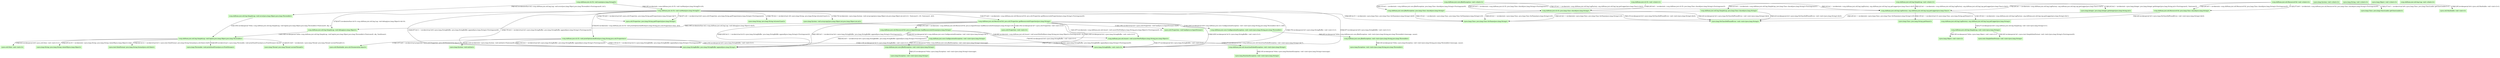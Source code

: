 digraph G {
  node [color=".3 .2 1.0",shape=box,style=filled];
  edge [];
  "0" [label="<java.util.Properties: void load(java.io.InputStream)>",];
  "1" [label="<org.shiftone.jrat.core.JRatException: void <init>(java.lang.String,java.lang.Throwable)>",];
  "2" [label="<org.shiftone.jrat.util.ResourceUtil: java.io.InputStream loadResourceAsStream(java.lang.String)>",];
  "3" [label="<java.text.SimpleDateFormat: void <init>(java.lang.String)>",];
  "4" [label="<org.shiftone.jrat.cli.Cli: void runMain(java.lang.String[])>",];
  "5" [label="<java.util.Properties: java.lang.String getProperty(java.lang.String)>",];
  "6" [label="<java.lang.Exception: void <init>(java.lang.String)>",];
  "7" [label="<java.lang.Class: java.lang.ClassLoader getClassLoader()>",];
  "8" [label="<org.shiftone.jrat.core.JRatException: java.lang.Class class$(java.lang.String)>",];
  "9" [label="<java.lang.System: void <clinit>()>",];
  "10" [label="<org.shiftone.jrat.core.JRatException: void <init>(java.lang.String)>",];
  "11" [label="<java.lang.String: java.lang.String toLowerCase()>",];
  "12" [label="<java.lang.String: void <clinit>()>",];
  "13" [label="<org.shiftone.jrat.util.log.LogFactory: org.shiftone.jrat.util.log.Log getLogger(java.lang.Class)>",];
  "14" [label="<org.shiftone.jrat.util.log.SimpleLog: void log(int,java.lang.Object,java.lang.Throwable)>",];
  "15" [label="<java.lang.Object: void <clinit>()>",];
  "16" [label="<java.lang.System: void arraycopy(java.lang.Object,int,java.lang.Object,int,int)>",];
  "17" [label="<java.lang.Exception: void <init>(java.lang.String,java.lang.Throwable)>",];
  "18" [label="<org.shiftone.jrat.util.log.LogFactory: org.shiftone.jrat.util.log.Log getLogger(java.lang.String)>",];
  "19" [label="<org.shiftone.jrat.util.log.SimpleLog: void debug(java.lang.Object)>",];
  "20" [label="<java.lang.Thread: java.lang.Thread currentThread()>",];
  "21" [label="<org.shiftone.jrat.util.log.Log: void <clinit>()>",];
  "22" [label="<java.lang.RuntimeException: void <init>(java.lang.String)>",];
  "23" [label="<org.shiftone.jrat.util.log.SimpleLog: void <clinit>()>",];
  "24" [label="<java.util.Date: void <init>()>",];
  "25" [label="<org.shiftone.jrat.cli.Cli: void printOptionsAndExit(java.lang.String,java.util.Properties)>",];
  "26" [label="<java.lang.String: java.lang.String valueOf(java.lang.Object)>",];
  "27" [label="<org.shiftone.jrat.util.AssertionFailedException: void <init>(java.lang.String)>",];
  "28" [label="<java.util.Hashtable: void <init>()>",];
  "29" [label="<org.shiftone.jrat.util.log.SimpleLog: java.lang.Class class$(java.lang.String)>",];
  "30" [label="<java.text.DateFormat: java.lang.String format(java.util.Date)>",];
  "31" [label="<java.util.Hashtable: java.util.Enumeration keys()>",];
  "32" [label="<org.shiftone.jrat.util.Assert: void assertNotNull(java.lang.String,java.lang.Object)>",];
  "33" [label="<java.util.Properties: void <init>()>",];
  "34" [label="<org.shiftone.jrat.util.ResourceUtil: java.util.Properties getResourceAsProperties(java.lang.String)>",];
  "35" [label="<org.shiftone.jrat.cli.Cli: java.lang.Class class$(java.lang.String)>",];
  "36" [label="<org.shiftone.jrat.util.ResourceUtil: void <clinit>()>",];
  "37" [label="<org.shiftone.jrat.cli.Cli: void <clinit>()>",];
  "38" [label="<org.shiftone.jrat.util.log.SimpleLog: void <init>(java.lang.String)>",];
  "39" [label="<org.shiftone.jrat.core.ConfigurationException: void <init>(java.lang.String,java.lang.Throwable)>",];
  "40" [label="<java.lang.StringBuffer: java.lang.StringBuffer append(java.lang.String)>",];
  "41" [label="<org.shiftone.jrat.util.log.SimpleLog: void error(java.lang.Object,java.lang.Throwable)>",];
  "42" [label="<java.lang.Object: void <init>()>",];
  "43" [label="<org.shiftone.jrat.core.JRatException: void <clinit>()>",];
  "44" [label="<java.lang.Integer: java.lang.Integer getInteger(java.lang.String,int)>",];
  "45" [label="<java.lang.System: void exit(int)>",];
  "46" [label="<java.lang.Throwable: void printStackTrace(java.io.PrintStream)>",];
  "47" [label="<java.lang.Class: java.lang.Class forName(java.lang.String)>",];
  "48" [label="<org.shiftone.jrat.cli.Cli: void main(java.lang.String[])>",];
  "49" [label="<java.lang.StringBuffer: void <init>()>",];
  "50" [label="<org.shiftone.jrat.core.ConfigurationException: void <init>(java.lang.String)>",];
  "51" [label="<java.lang.NoClassDefFoundError: void <init>(java.lang.String)>",];
  "52" [label="<java.lang.Class: java.lang.String getName()>",];
  "53" [label="<org.shiftone.jrat.util.ResourceUtil: java.lang.Class class$(java.lang.String)>",];
  "1" -> "17" [label="[0@L34] invokespecial %this.<java.lang.Exception: void <init>(java.lang.String,java.lang.Throwable)>(message, cause);",];
  "2" -> "50" [label="[12@L92] invokespecial $r3.<org.shiftone.jrat.core.ConfigurationException: void <init>(java.lang.String)>($r7);",];
  "2" -> "32" [label="[1@L86] invokestatic <org.shiftone.jrat.util.Assert: void assertNotNull(java.lang.String,java.lang.Object)>(%stringconst0, r0);",];
  "2" -> "49" [label="[7@L92] invokespecial $r4.<java.lang.StringBuffer: void <init>()>();",];
  "2" -> "40" [label="[9@L92] $r5 = invokevirtual $r4.<java.lang.StringBuffer: java.lang.StringBuffer append(java.lang.String)>(%stringconst1);",];
  "4" -> "47" [label="[38@L89] $r15 = invokestatic <java.lang.Class: java.lang.Class forName(java.lang.String)>($r8);",];
  "4" -> "5" [label="[25@L79] $r8 = invokevirtual $r0.<java.util.Properties: java.lang.String getProperty(java.lang.String)>($r7);",];
  "4" -> "34" [label="[1@L57] $r0 = invokestatic <org.shiftone.jrat.util.ResourceUtil: java.util.Properties getResourceAsProperties(java.lang.String)>(%stringconst0);",];
  "4" -> "11" [label="[16@L78] $r2 = invokevirtual r20.<java.lang.String: java.lang.String toLowerCase()>();",];
  "4" -> "5" [label="[7@L67] r20 = invokevirtual $r0.<java.util.Properties: java.lang.String getProperty(java.lang.String)>(%stringconst2);",];
  "4" -> "16" [label="[15@L74] invokestatic <java.lang.System: void arraycopy(java.lang.Object,int,java.lang.Object,int,int)>(r1, %intconst3, r19, %intconst1, $i3);",];
  "4" -> "40" [label="[32@L87] $r11 = invokevirtual $r9.<java.lang.StringBuffer: java.lang.StringBuffer append(java.lang.String)>(%stringconst6);",];
  "4" -> "49" [label="[18@L79] invokespecial $r3.<java.lang.StringBuffer: void <init>()>();",];
  "4" -> "40" [label="[20@L79] $r4 = invokevirtual $r3.<java.lang.StringBuffer: java.lang.StringBuffer append(java.lang.String)>(%stringconst4);",];
  "4" -> "25" [label="[27@L83] invokestatic <org.shiftone.jrat.cli.Cli: void printOptionsAndExit(java.lang.String,java.util.Properties)>($r2, $r0);",];
  "4" -> "49" [label="[30@L87] invokespecial $r9.<java.lang.StringBuffer: void <init>()>();",];
  "4" -> "19" [label="[37@L87] invokeinterface $r10.<org.shiftone.jrat.util.log.Log: void debug(java.lang.Object)>($r14);",];
  "8" -> "47" [label="[0@L15] $r1 = invokestatic <java.lang.Class: java.lang.Class forName(java.lang.String)>(r0);",];
  "8" -> "51" [label="[5@L15] invokespecial $r3.<java.lang.NoClassDefFoundError: void <init>(java.lang.String)>($r4);",];
  "10" -> "6" [label="[0@L23] invokespecial %this.<java.lang.Exception: void <init>(java.lang.String)>(message);",];
  "13" -> "18" [label="[1@L19] $r2 = invokestatic <org.shiftone.jrat.util.log.LogFactory: org.shiftone.jrat.util.log.Log getLogger(java.lang.String)>($r1);",];
  "13" -> "52" [label="[0@L19] $r1 = invokevirtual r0.<java.lang.Class: java.lang.String getName()>();",];
  "14" -> "20" [label="[12@L81] $r6 = invokestatic <java.lang.Thread: java.lang.Thread currentThread()>();",];
  "14" -> "24" [label="[18@L82] invokespecial $r9.<java.util.Date: void <init>()>();",];
  "14" -> "30" [label="[19@L82] $r12 = invokevirtual $r11.<java.text.DateFormat: java.lang.String format(java.util.Date)>($r9);",];
  "14" -> "46" [label="[32@L89] invokevirtual t.<java.lang.Throwable: void printStackTrace(java.io.PrintStream)>($r20);",];
  "14" -> "26" [label="[28@L85] $r18 = invokestatic <java.lang.String: java.lang.String valueOf(java.lang.Object)>(obj);",];
  "18" -> "38" [label="[1@L27] invokespecial $r0.<org.shiftone.jrat.util.log.SimpleLog: void <init>(java.lang.String)>(r1);",];
  "19" -> "14" [label="[1@L108] invokespecial %this.<org.shiftone.jrat.util.log.SimpleLog: void log(int,java.lang.Object,java.lang.Throwable)>(%intconst0, obj, %nullconst);",];
  "23" -> "44" [label="[13@L24] $r2 = invokestatic <java.lang.Integer: java.lang.Integer getInteger(java.lang.String,int)>(%stringconst2, %intconst3);",];
  "23" -> "13" [label="[9@L22] $r1 = invokestatic <org.shiftone.jrat.util.log.LogFactory: org.shiftone.jrat.util.log.Log getLogger(java.lang.Class)>($r4);",];
  "23" -> "29" [label="[5@L22] $r4 = invokestatic <org.shiftone.jrat.util.log.SimpleLog: java.lang.Class class$(java.lang.String)>(%stringconst1);",];
  "25" -> "49" [label="[2@L104] invokespecial $r0.<java.lang.StringBuffer: void <init>()>();",];
  "25" -> "40" [label="[35@L118] $r15 = invokevirtual $r13.<java.lang.StringBuffer: java.lang.StringBuffer append(java.lang.String)>(%stringconst8);",];
  "25" -> "40" [label="[4@L104] $r2 = invokevirtual $r0.<java.lang.StringBuffer: java.lang.StringBuffer append(java.lang.String)>(%stringconst0);",];
  "25" -> "45" [label="[41@L124] invokestatic <java.lang.System: void exit(int)>(%intconst9);",];
  "25" -> "49" [label="[33@L118] invokespecial $r13.<java.lang.StringBuffer: void <init>()>();",];
  "25" -> "31" [label="[13@L107] $r9 = invokevirtual properties.<java.util.Properties: java.util.Enumeration keys()>();",];
  "27" -> "22" [label="[0@L18] invokespecial %this.<java.lang.RuntimeException: void <init>(java.lang.String)>(message);",];
  "29" -> "51" [label="[5@L22] invokespecial $r3.<java.lang.NoClassDefFoundError: void <init>(java.lang.String)>($r4);",];
  "29" -> "47" [label="[0@L22] $r1 = invokestatic <java.lang.Class: java.lang.Class forName(java.lang.String)>(r0);",];
  "32" -> "49" [label="[3@L37] invokespecial $r2.<java.lang.StringBuffer: void <init>()>();",];
  "32" -> "27" [label="[10@L37] invokespecial $r1.<org.shiftone.jrat.util.AssertionFailedException: void <init>(java.lang.String)>($r7);",];
  "32" -> "40" [label="[5@L37] $r3 = invokevirtual $r2.<java.lang.StringBuffer: java.lang.StringBuffer append(java.lang.String)>(%stringconst0);",];
  "34" -> "49" [label="[4@L189] invokespecial $r1.<java.lang.StringBuffer: void <init>()>();",];
  "34" -> "40" [label="[20@L200] $r11 = invokevirtual $r10.<java.lang.StringBuffer: java.lang.StringBuffer append(java.lang.String)>(%stringconst2);",];
  "34" -> "19" [label="[9@L189] invokeinterface $r2.<org.shiftone.jrat.util.log.Log: void debug(java.lang.Object)>($r5);",];
  "34" -> "40" [label="[6@L189] $r3 = invokevirtual $r1.<java.lang.StringBuffer: java.lang.StringBuffer append(java.lang.String)>(%stringconst1);",];
  "34" -> "33" [label="[12@L192] invokespecial $r7.<java.util.Properties: void <init>()>();",];
  "34" -> "49" [label="[18@L200] invokespecial $r10.<java.lang.StringBuffer: void <init>()>();",];
  "34" -> "39" [label="[23@L200] invokespecial $r9.<org.shiftone.jrat.core.ConfigurationException: void <init>(java.lang.String,java.lang.Throwable)>($r13, $r8);",];
  "34" -> "2" [label="[10@L191] $r6 = invokestatic <org.shiftone.jrat.util.ResourceUtil: java.io.InputStream loadResourceAsStream(java.lang.String)>(r0);",];
  "34" -> "0" [label="[13@L196] invokevirtual $r7.<java.util.Properties: void load(java.io.InputStream)>($r6);",];
  "34" -> "32" [label="[1@L187] invokestatic <org.shiftone.jrat.util.Assert: void assertNotNull(java.lang.String,java.lang.Object)>(%stringconst0, r0);",];
  "35" -> "47" [label="[0@L24] $r1 = invokestatic <java.lang.Class: java.lang.Class forName(java.lang.String)>(r0);",];
  "35" -> "51" [label="[5@L24] invokespecial $r3.<java.lang.NoClassDefFoundError: void <init>(java.lang.String)>($r4);",];
  "36" -> "7" [label="[15@L27] $r3 = invokevirtual $r6.<java.lang.Class: java.lang.ClassLoader getClassLoader()>();",];
  "36" -> "53" [label="[11@L27] $r6 = invokestatic <org.shiftone.jrat.util.ResourceUtil: java.lang.Class class$(java.lang.String)>(%stringconst0);",];
  "36" -> "28" [label="[18@L28] invokespecial $r4.<java.util.Hashtable: void <init>()>();",];
  "36" -> "53" [label="[3@L26] $r5 = invokestatic <org.shiftone.jrat.util.ResourceUtil: java.lang.Class class$(java.lang.String)>(%stringconst0);",];
  "36" -> "13" [label="[7@L26] $r1 = invokestatic <org.shiftone.jrat.util.log.LogFactory: org.shiftone.jrat.util.log.Log getLogger(java.lang.Class)>($r5);",];
  "37" -> "35" [label="[5@L24] $r5 = invokestatic <org.shiftone.jrat.cli.Cli: java.lang.Class class$(java.lang.String)>(%stringconst1);",];
  "37" -> "35" [label="[16@L26] $r6 = invokestatic <org.shiftone.jrat.cli.Cli: java.lang.Class class$(java.lang.String)>(%stringconst3);",];
  "37" -> "13" [label="[9@L24] $r1 = invokestatic <org.shiftone.jrat.util.log.LogFactory: org.shiftone.jrat.util.log.Log getLogger(java.lang.Class)>($r5);",];
  "38" -> "3" [label="[3@L26] invokespecial $r1.<java.text.SimpleDateFormat: void <init>(java.lang.String)>(%stringconst0);",];
  "38" -> "42" [label="[0@L36] invokespecial %this.<java.lang.Object: void <init>()>();",];
  "39" -> "1" [label="[0@L29] invokespecial %this.<org.shiftone.jrat.core.JRatException: void <init>(java.lang.String,java.lang.Throwable)>(message, cause);",];
  "41" -> "14" [label="[1@L164] invokespecial %this.<org.shiftone.jrat.util.log.SimpleLog: void log(int,java.lang.Object,java.lang.Throwable)>(%intconst0, obj, t);",];
  "43" -> "13" [label="[7@L15] $r1 = invokestatic <org.shiftone.jrat.util.log.LogFactory: org.shiftone.jrat.util.log.Log getLogger(java.lang.Class)>($r2);",];
  "43" -> "8" [label="[3@L15] $r2 = invokestatic <org.shiftone.jrat.core.JRatException: java.lang.Class class$(java.lang.String)>(%stringconst0);",];
  "48" -> "4" [label="[0@L38] invokestatic <org.shiftone.jrat.cli.Cli: void runMain(java.lang.String[])>(r0);",];
  "48" -> "41" [label="[5@L42] invokeinterface $r2.<org.shiftone.jrat.util.log.Log: void error(java.lang.Object,java.lang.Throwable)>(%stringconst0, $r1);",];
  "50" -> "10" [label="[0@L18] invokespecial %this.<org.shiftone.jrat.core.JRatException: void <init>(java.lang.String)>(message);",];
  "53" -> "47" [label="[0@L26] $r1 = invokestatic <java.lang.Class: java.lang.Class forName(java.lang.String)>(r0);",];
  "53" -> "51" [label="[5@L26] invokespecial $r3.<java.lang.NoClassDefFoundError: void <init>(java.lang.String)>($r4);",];
}

